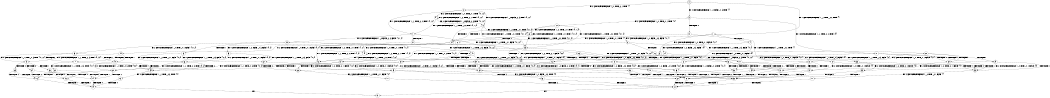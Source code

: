 digraph BCG {
size = "7, 10.5";
center = TRUE;
node [shape = circle];
0 [peripheries = 2];
0 -> 1 [label = "EX !1 !ATOMIC_EXCH_BRANCH (1, +1, TRUE, +0, 2, TRUE) !{}"];
0 -> 2 [label = "EX !2 !ATOMIC_EXCH_BRANCH (1, +0, TRUE, +0, 1, TRUE) !{}"];
0 -> 3 [label = "EX !0 !ATOMIC_EXCH_BRANCH (1, +0, FALSE, +0, 3, TRUE) !{}"];
1 -> 4 [label = "TERMINATE !1"];
1 -> 5 [label = "EX !2 !ATOMIC_EXCH_BRANCH (1, +0, TRUE, +0, 1, FALSE) !{0, 1}"];
1 -> 6 [label = "EX !0 !ATOMIC_EXCH_BRANCH (1, +0, FALSE, +0, 3, FALSE) !{0, 1}"];
2 -> 7 [label = "EX !1 !ATOMIC_EXCH_BRANCH (1, +1, TRUE, +0, 2, TRUE) !{0, 1, 2}"];
2 -> 8 [label = "EX !0 !ATOMIC_EXCH_BRANCH (1, +0, FALSE, +0, 3, TRUE) !{0, 1, 2}"];
2 -> 9 [label = "EX !2 !ATOMIC_EXCH_BRANCH (1, +0, TRUE, +0, 1, TRUE) !{0, 1, 2}"];
3 -> 10 [label = "TERMINATE !0"];
3 -> 11 [label = "EX !1 !ATOMIC_EXCH_BRANCH (1, +1, TRUE, +0, 2, TRUE) !{0}"];
3 -> 12 [label = "EX !2 !ATOMIC_EXCH_BRANCH (1, +0, TRUE, +0, 1, TRUE) !{0}"];
4 -> 13 [label = "EX !2 !ATOMIC_EXCH_BRANCH (1, +0, TRUE, +0, 1, FALSE) !{0}"];
4 -> 14 [label = "EX !0 !ATOMIC_EXCH_BRANCH (1, +0, FALSE, +0, 3, FALSE) !{0}"];
5 -> 15 [label = "TERMINATE !1"];
5 -> 16 [label = "TERMINATE !2"];
5 -> 17 [label = "EX !0 !ATOMIC_EXCH_BRANCH (1, +0, FALSE, +0, 3, TRUE) !{0, 1, 2}"];
6 -> 18 [label = "TERMINATE !1"];
6 -> 19 [label = "EX !2 !ATOMIC_EXCH_BRANCH (1, +0, TRUE, +0, 1, FALSE) !{0, 1}"];
6 -> 20 [label = "EX !0 !ATOMIC_EXCH_BRANCH (1, +1, TRUE, +0, 3, FALSE) !{0, 1}"];
7 -> 21 [label = "TERMINATE !1"];
7 -> 22 [label = "EX !0 !ATOMIC_EXCH_BRANCH (1, +0, FALSE, +0, 3, FALSE) !{0, 1, 2}"];
7 -> 23 [label = "EX !2 !ATOMIC_EXCH_BRANCH (1, +0, TRUE, +0, 1, FALSE) !{0, 1, 2}"];
8 -> 24 [label = "TERMINATE !0"];
8 -> 25 [label = "EX !1 !ATOMIC_EXCH_BRANCH (1, +1, TRUE, +0, 2, TRUE) !{0, 1, 2}"];
8 -> 26 [label = "EX !2 !ATOMIC_EXCH_BRANCH (1, +0, TRUE, +0, 1, TRUE) !{0, 1, 2}"];
9 -> 7 [label = "EX !1 !ATOMIC_EXCH_BRANCH (1, +1, TRUE, +0, 2, TRUE) !{0, 1, 2}"];
9 -> 8 [label = "EX !0 !ATOMIC_EXCH_BRANCH (1, +0, FALSE, +0, 3, TRUE) !{0, 1, 2}"];
9 -> 9 [label = "EX !2 !ATOMIC_EXCH_BRANCH (1, +0, TRUE, +0, 1, TRUE) !{0, 1, 2}"];
10 -> 27 [label = "EX !1 !ATOMIC_EXCH_BRANCH (1, +1, TRUE, +0, 2, TRUE) !{}"];
10 -> 28 [label = "EX !2 !ATOMIC_EXCH_BRANCH (1, +0, TRUE, +0, 1, TRUE) !{}"];
11 -> 29 [label = "TERMINATE !1"];
11 -> 30 [label = "TERMINATE !0"];
11 -> 31 [label = "EX !2 !ATOMIC_EXCH_BRANCH (1, +0, TRUE, +0, 1, FALSE) !{0, 1}"];
12 -> 24 [label = "TERMINATE !0"];
12 -> 25 [label = "EX !1 !ATOMIC_EXCH_BRANCH (1, +1, TRUE, +0, 2, TRUE) !{0, 1, 2}"];
12 -> 26 [label = "EX !2 !ATOMIC_EXCH_BRANCH (1, +0, TRUE, +0, 1, TRUE) !{0, 1, 2}"];
13 -> 32 [label = "TERMINATE !2"];
13 -> 33 [label = "EX !0 !ATOMIC_EXCH_BRANCH (1, +0, FALSE, +0, 3, TRUE) !{0, 2}"];
14 -> 34 [label = "EX !2 !ATOMIC_EXCH_BRANCH (1, +0, TRUE, +0, 1, FALSE) !{0}"];
14 -> 35 [label = "EX !0 !ATOMIC_EXCH_BRANCH (1, +1, TRUE, +0, 3, FALSE) !{0}"];
15 -> 32 [label = "TERMINATE !2"];
15 -> 33 [label = "EX !0 !ATOMIC_EXCH_BRANCH (1, +0, FALSE, +0, 3, TRUE) !{0, 2}"];
16 -> 32 [label = "TERMINATE !1"];
16 -> 36 [label = "EX !0 !ATOMIC_EXCH_BRANCH (1, +0, FALSE, +0, 3, TRUE) !{0, 1}"];
17 -> 37 [label = "TERMINATE !1"];
17 -> 38 [label = "TERMINATE !2"];
17 -> 39 [label = "TERMINATE !0"];
18 -> 34 [label = "EX !2 !ATOMIC_EXCH_BRANCH (1, +0, TRUE, +0, 1, FALSE) !{0}"];
18 -> 35 [label = "EX !0 !ATOMIC_EXCH_BRANCH (1, +1, TRUE, +0, 3, FALSE) !{0}"];
19 -> 40 [label = "TERMINATE !1"];
19 -> 41 [label = "TERMINATE !2"];
19 -> 42 [label = "EX !0 !ATOMIC_EXCH_BRANCH (1, +1, TRUE, +0, 3, TRUE) !{0, 1, 2}"];
20 -> 29 [label = "TERMINATE !1"];
20 -> 30 [label = "TERMINATE !0"];
20 -> 31 [label = "EX !2 !ATOMIC_EXCH_BRANCH (1, +0, TRUE, +0, 1, FALSE) !{0, 1}"];
21 -> 43 [label = "EX !0 !ATOMIC_EXCH_BRANCH (1, +0, FALSE, +0, 3, FALSE) !{0, 2}"];
21 -> 44 [label = "EX !2 !ATOMIC_EXCH_BRANCH (1, +0, TRUE, +0, 1, FALSE) !{0, 2}"];
22 -> 45 [label = "TERMINATE !1"];
22 -> 46 [label = "EX !2 !ATOMIC_EXCH_BRANCH (1, +0, TRUE, +0, 1, FALSE) !{0, 1, 2}"];
22 -> 47 [label = "EX !0 !ATOMIC_EXCH_BRANCH (1, +1, TRUE, +0, 3, FALSE) !{0, 1, 2}"];
23 -> 15 [label = "TERMINATE !1"];
23 -> 16 [label = "TERMINATE !2"];
23 -> 17 [label = "EX !0 !ATOMIC_EXCH_BRANCH (1, +0, FALSE, +0, 3, TRUE) !{0, 1, 2}"];
24 -> 48 [label = "EX !1 !ATOMIC_EXCH_BRANCH (1, +1, TRUE, +0, 2, TRUE) !{1, 2}"];
24 -> 49 [label = "EX !2 !ATOMIC_EXCH_BRANCH (1, +0, TRUE, +0, 1, TRUE) !{1, 2}"];
25 -> 50 [label = "TERMINATE !1"];
25 -> 51 [label = "TERMINATE !0"];
25 -> 52 [label = "EX !2 !ATOMIC_EXCH_BRANCH (1, +0, TRUE, +0, 1, FALSE) !{0, 1, 2}"];
26 -> 24 [label = "TERMINATE !0"];
26 -> 25 [label = "EX !1 !ATOMIC_EXCH_BRANCH (1, +1, TRUE, +0, 2, TRUE) !{0, 1, 2}"];
26 -> 26 [label = "EX !2 !ATOMIC_EXCH_BRANCH (1, +0, TRUE, +0, 1, TRUE) !{0, 1, 2}"];
27 -> 53 [label = "TERMINATE !1"];
27 -> 54 [label = "EX !2 !ATOMIC_EXCH_BRANCH (1, +0, TRUE, +0, 1, FALSE) !{1}"];
28 -> 48 [label = "EX !1 !ATOMIC_EXCH_BRANCH (1, +1, TRUE, +0, 2, TRUE) !{1, 2}"];
28 -> 49 [label = "EX !2 !ATOMIC_EXCH_BRANCH (1, +0, TRUE, +0, 1, TRUE) !{1, 2}"];
29 -> 53 [label = "TERMINATE !0"];
29 -> 55 [label = "EX !2 !ATOMIC_EXCH_BRANCH (1, +0, TRUE, +0, 1, FALSE) !{0}"];
30 -> 53 [label = "TERMINATE !1"];
30 -> 54 [label = "EX !2 !ATOMIC_EXCH_BRANCH (1, +0, TRUE, +0, 1, FALSE) !{1}"];
31 -> 37 [label = "TERMINATE !1"];
31 -> 38 [label = "TERMINATE !2"];
31 -> 39 [label = "TERMINATE !0"];
32 -> 56 [label = "EX !0 !ATOMIC_EXCH_BRANCH (1, +0, FALSE, +0, 3, TRUE) !{0}"];
33 -> 57 [label = "TERMINATE !2"];
33 -> 58 [label = "TERMINATE !0"];
34 -> 59 [label = "TERMINATE !2"];
34 -> 60 [label = "EX !0 !ATOMIC_EXCH_BRANCH (1, +1, TRUE, +0, 3, TRUE) !{0, 2}"];
35 -> 53 [label = "TERMINATE !0"];
35 -> 55 [label = "EX !2 !ATOMIC_EXCH_BRANCH (1, +0, TRUE, +0, 1, FALSE) !{0}"];
36 -> 57 [label = "TERMINATE !1"];
36 -> 61 [label = "TERMINATE !0"];
37 -> 57 [label = "TERMINATE !2"];
37 -> 58 [label = "TERMINATE !0"];
38 -> 57 [label = "TERMINATE !1"];
38 -> 61 [label = "TERMINATE !0"];
39 -> 58 [label = "TERMINATE !1"];
39 -> 61 [label = "TERMINATE !2"];
40 -> 59 [label = "TERMINATE !2"];
40 -> 60 [label = "EX !0 !ATOMIC_EXCH_BRANCH (1, +1, TRUE, +0, 3, TRUE) !{0, 2}"];
41 -> 59 [label = "TERMINATE !1"];
41 -> 62 [label = "EX !0 !ATOMIC_EXCH_BRANCH (1, +1, TRUE, +0, 3, TRUE) !{0, 1}"];
42 -> 63 [label = "TERMINATE !1"];
42 -> 64 [label = "TERMINATE !2"];
42 -> 65 [label = "TERMINATE !0"];
43 -> 66 [label = "EX !2 !ATOMIC_EXCH_BRANCH (1, +0, TRUE, +0, 1, FALSE) !{0, 2}"];
43 -> 67 [label = "EX !0 !ATOMIC_EXCH_BRANCH (1, +1, TRUE, +0, 3, FALSE) !{0, 2}"];
44 -> 32 [label = "TERMINATE !2"];
44 -> 33 [label = "EX !0 !ATOMIC_EXCH_BRANCH (1, +0, FALSE, +0, 3, TRUE) !{0, 2}"];
45 -> 66 [label = "EX !2 !ATOMIC_EXCH_BRANCH (1, +0, TRUE, +0, 1, FALSE) !{0, 2}"];
45 -> 67 [label = "EX !0 !ATOMIC_EXCH_BRANCH (1, +1, TRUE, +0, 3, FALSE) !{0, 2}"];
46 -> 40 [label = "TERMINATE !1"];
46 -> 41 [label = "TERMINATE !2"];
46 -> 42 [label = "EX !0 !ATOMIC_EXCH_BRANCH (1, +1, TRUE, +0, 3, TRUE) !{0, 1, 2}"];
47 -> 50 [label = "TERMINATE !1"];
47 -> 51 [label = "TERMINATE !0"];
47 -> 52 [label = "EX !2 !ATOMIC_EXCH_BRANCH (1, +0, TRUE, +0, 1, FALSE) !{0, 1, 2}"];
48 -> 68 [label = "TERMINATE !1"];
48 -> 69 [label = "EX !2 !ATOMIC_EXCH_BRANCH (1, +0, TRUE, +0, 1, FALSE) !{1, 2}"];
49 -> 48 [label = "EX !1 !ATOMIC_EXCH_BRANCH (1, +1, TRUE, +0, 2, TRUE) !{1, 2}"];
49 -> 49 [label = "EX !2 !ATOMIC_EXCH_BRANCH (1, +0, TRUE, +0, 1, TRUE) !{1, 2}"];
50 -> 68 [label = "TERMINATE !0"];
50 -> 70 [label = "EX !2 !ATOMIC_EXCH_BRANCH (1, +0, TRUE, +0, 1, FALSE) !{0, 2}"];
51 -> 68 [label = "TERMINATE !1"];
51 -> 69 [label = "EX !2 !ATOMIC_EXCH_BRANCH (1, +0, TRUE, +0, 1, FALSE) !{1, 2}"];
52 -> 37 [label = "TERMINATE !1"];
52 -> 38 [label = "TERMINATE !2"];
52 -> 39 [label = "TERMINATE !0"];
53 -> 71 [label = "EX !2 !ATOMIC_EXCH_BRANCH (1, +0, TRUE, +0, 1, FALSE) !{}"];
54 -> 58 [label = "TERMINATE !1"];
54 -> 61 [label = "TERMINATE !2"];
55 -> 57 [label = "TERMINATE !2"];
55 -> 58 [label = "TERMINATE !0"];
56 -> 72 [label = "TERMINATE !0"];
57 -> 72 [label = "TERMINATE !0"];
58 -> 72 [label = "TERMINATE !2"];
59 -> 73 [label = "EX !0 !ATOMIC_EXCH_BRANCH (1, +1, TRUE, +0, 3, TRUE) !{0}"];
60 -> 74 [label = "TERMINATE !2"];
60 -> 75 [label = "TERMINATE !0"];
61 -> 72 [label = "TERMINATE !1"];
62 -> 74 [label = "TERMINATE !1"];
62 -> 76 [label = "TERMINATE !0"];
63 -> 74 [label = "TERMINATE !2"];
63 -> 75 [label = "TERMINATE !0"];
64 -> 74 [label = "TERMINATE !1"];
64 -> 76 [label = "TERMINATE !0"];
65 -> 75 [label = "TERMINATE !1"];
65 -> 76 [label = "TERMINATE !2"];
66 -> 59 [label = "TERMINATE !2"];
66 -> 60 [label = "EX !0 !ATOMIC_EXCH_BRANCH (1, +1, TRUE, +0, 3, TRUE) !{0, 2}"];
67 -> 68 [label = "TERMINATE !0"];
67 -> 70 [label = "EX !2 !ATOMIC_EXCH_BRANCH (1, +0, TRUE, +0, 1, FALSE) !{0, 2}"];
68 -> 77 [label = "EX !2 !ATOMIC_EXCH_BRANCH (1, +0, TRUE, +0, 1, FALSE) !{2}"];
69 -> 58 [label = "TERMINATE !1"];
69 -> 61 [label = "TERMINATE !2"];
70 -> 57 [label = "TERMINATE !2"];
70 -> 58 [label = "TERMINATE !0"];
71 -> 72 [label = "TERMINATE !2"];
72 -> 78 [label = "exit"];
73 -> 79 [label = "TERMINATE !0"];
74 -> 79 [label = "TERMINATE !0"];
75 -> 79 [label = "TERMINATE !2"];
76 -> 79 [label = "TERMINATE !1"];
77 -> 72 [label = "TERMINATE !2"];
79 -> 78 [label = "exit"];
}
